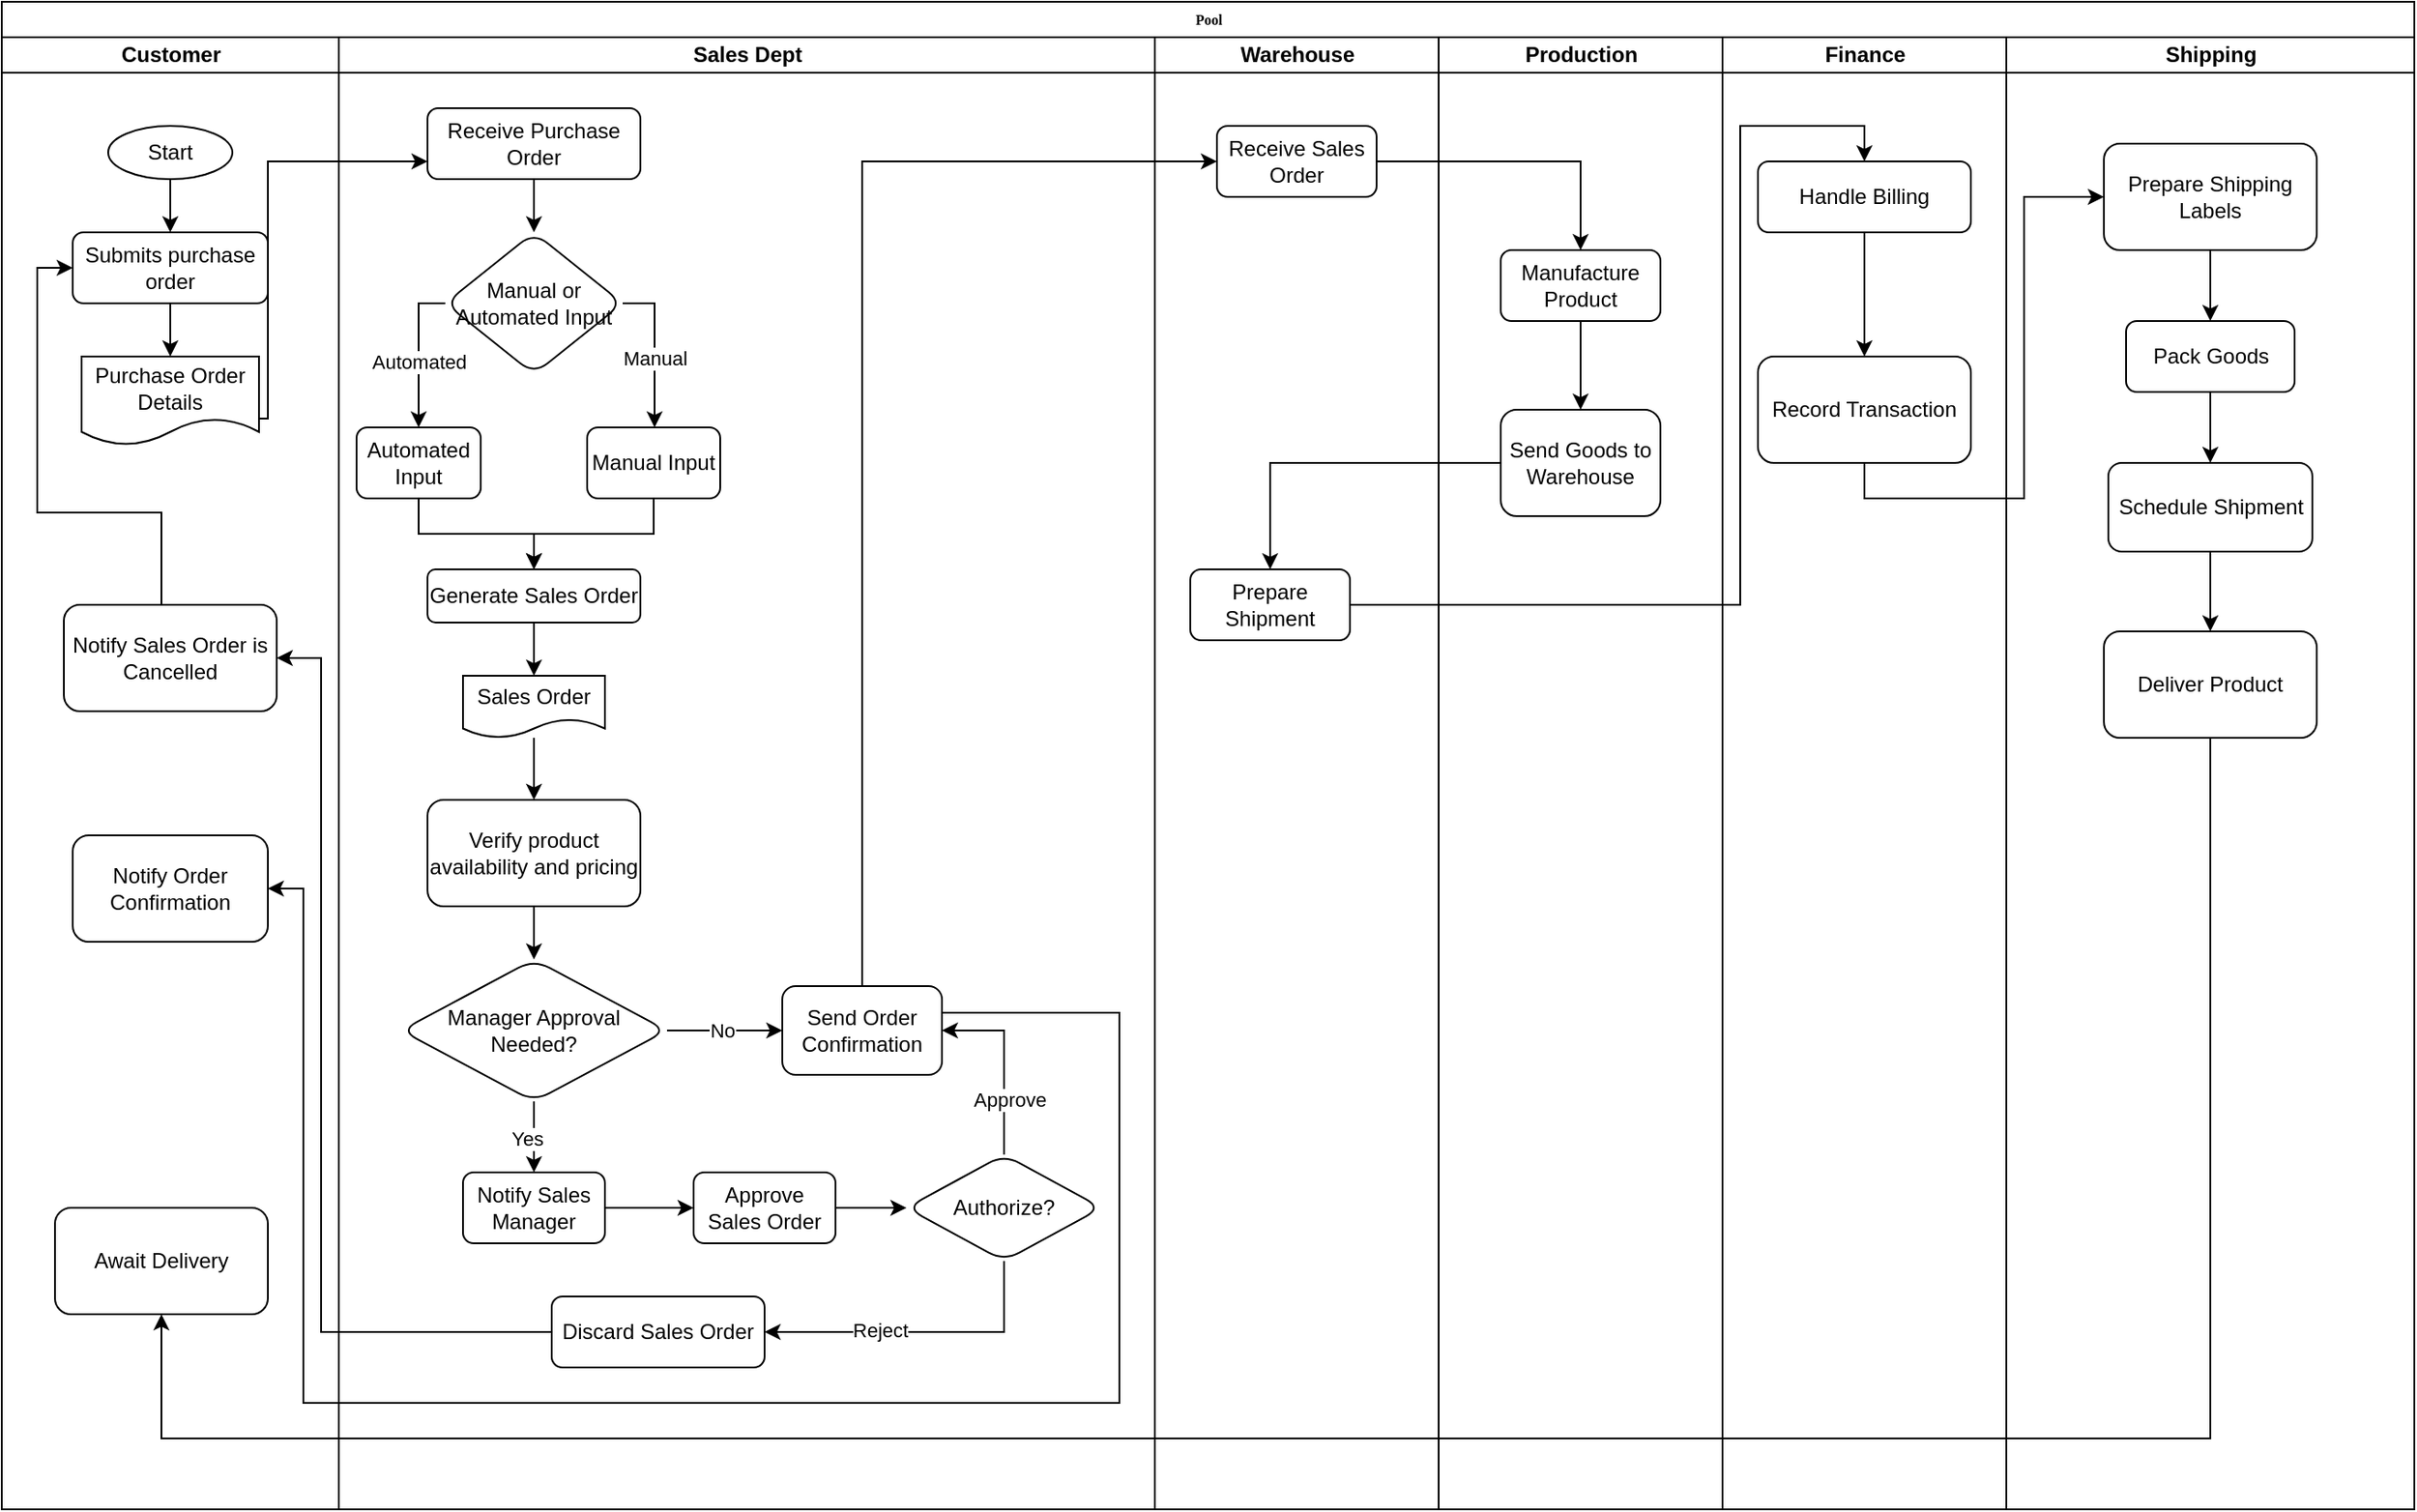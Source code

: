 <mxfile version="24.7.16" pages="2">
  <diagram name="Page-1" id="74e2e168-ea6b-b213-b513-2b3c1d86103e">
    <mxGraphModel dx="620" dy="643" grid="1" gridSize="10" guides="1" tooltips="1" connect="1" arrows="1" fold="1" page="1" pageScale="1" pageWidth="1100" pageHeight="850" background="none" math="0" shadow="0">
      <root>
        <mxCell id="0" />
        <mxCell id="1" parent="0" />
        <mxCell id="77e6c97f196da883-1" value="Pool" style="swimlane;html=1;childLayout=stackLayout;startSize=20;rounded=0;shadow=0;labelBackgroundColor=none;strokeWidth=1;fontFamily=Verdana;fontSize=8;align=center;" parent="1" vertex="1">
          <mxGeometry x="90" y="40" width="1360" height="850" as="geometry" />
        </mxCell>
        <mxCell id="77e6c97f196da883-2" value="Customer" style="swimlane;html=1;startSize=20;" parent="77e6c97f196da883-1" vertex="1">
          <mxGeometry y="20" width="190" height="830" as="geometry">
            <mxRectangle y="20" width="40" height="830" as="alternateBounds" />
          </mxGeometry>
        </mxCell>
        <mxCell id="dxA8F3odwscXsq0UWhuK-2" value="" style="edgeStyle=orthogonalEdgeStyle;rounded=0;orthogonalLoop=1;jettySize=auto;html=1;" parent="77e6c97f196da883-2" source="rgaB3htRBJ5-9n0NGsLe-1" target="dxA8F3odwscXsq0UWhuK-1" edge="1">
          <mxGeometry relative="1" as="geometry" />
        </mxCell>
        <mxCell id="rgaB3htRBJ5-9n0NGsLe-1" value="Start" style="ellipse;whiteSpace=wrap;html=1;" parent="77e6c97f196da883-2" vertex="1">
          <mxGeometry x="60" y="50" width="70" height="30" as="geometry" />
        </mxCell>
        <mxCell id="ZIjQ0YNgkoybc5bCaPH_-2" value="" style="edgeStyle=orthogonalEdgeStyle;rounded=0;orthogonalLoop=1;jettySize=auto;html=1;" edge="1" parent="77e6c97f196da883-2" source="dxA8F3odwscXsq0UWhuK-1" target="ZIjQ0YNgkoybc5bCaPH_-1">
          <mxGeometry relative="1" as="geometry" />
        </mxCell>
        <mxCell id="dxA8F3odwscXsq0UWhuK-1" value="Submits purchase order" style="rounded=1;whiteSpace=wrap;html=1;" parent="77e6c97f196da883-2" vertex="1">
          <mxGeometry x="40" y="110" width="110" height="40" as="geometry" />
        </mxCell>
        <mxCell id="ZIjQ0YNgkoybc5bCaPH_-1" value="Purchase Order Details" style="shape=document;whiteSpace=wrap;html=1;boundedLbl=1;rounded=1;" vertex="1" parent="77e6c97f196da883-2">
          <mxGeometry x="45" y="180" width="100" height="50" as="geometry" />
        </mxCell>
        <mxCell id="ZIjQ0YNgkoybc5bCaPH_-53" style="edgeStyle=orthogonalEdgeStyle;rounded=0;orthogonalLoop=1;jettySize=auto;html=1;entryX=0;entryY=0.5;entryDx=0;entryDy=0;" edge="1" parent="77e6c97f196da883-2" source="ZIjQ0YNgkoybc5bCaPH_-52" target="dxA8F3odwscXsq0UWhuK-1">
          <mxGeometry relative="1" as="geometry">
            <Array as="points">
              <mxPoint x="90" y="268" />
              <mxPoint x="20" y="268" />
              <mxPoint x="20" y="130" />
            </Array>
          </mxGeometry>
        </mxCell>
        <mxCell id="ZIjQ0YNgkoybc5bCaPH_-52" value="Notify Sales Order is Cancelled" style="rounded=1;whiteSpace=wrap;html=1;" vertex="1" parent="77e6c97f196da883-2">
          <mxGeometry x="35" y="320" width="120" height="60" as="geometry" />
        </mxCell>
        <mxCell id="ZIjQ0YNgkoybc5bCaPH_-59" value="Notify Order Confirmation" style="rounded=1;whiteSpace=wrap;html=1;" vertex="1" parent="77e6c97f196da883-2">
          <mxGeometry x="40" y="450" width="110" height="60" as="geometry" />
        </mxCell>
        <mxCell id="KArojgPAiFpBymArpZ0p-23" value="Await Delivery" style="whiteSpace=wrap;html=1;rounded=1;" vertex="1" parent="77e6c97f196da883-2">
          <mxGeometry x="30" y="660" width="120" height="60" as="geometry" />
        </mxCell>
        <mxCell id="77e6c97f196da883-3" value="Sales Dept" style="swimlane;html=1;startSize=20;" parent="77e6c97f196da883-1" vertex="1">
          <mxGeometry x="190" y="20" width="460" height="830" as="geometry" />
        </mxCell>
        <mxCell id="ZIjQ0YNgkoybc5bCaPH_-7" value="" style="edgeStyle=orthogonalEdgeStyle;rounded=0;orthogonalLoop=1;jettySize=auto;html=1;" edge="1" parent="77e6c97f196da883-3" source="ZIjQ0YNgkoybc5bCaPH_-4" target="ZIjQ0YNgkoybc5bCaPH_-6">
          <mxGeometry relative="1" as="geometry" />
        </mxCell>
        <mxCell id="ZIjQ0YNgkoybc5bCaPH_-4" value="Receive Purchase Order" style="rounded=1;whiteSpace=wrap;html=1;" vertex="1" parent="77e6c97f196da883-3">
          <mxGeometry x="50" y="40" width="120" height="40" as="geometry" />
        </mxCell>
        <mxCell id="ZIjQ0YNgkoybc5bCaPH_-9" value="" style="edgeStyle=orthogonalEdgeStyle;rounded=0;orthogonalLoop=1;jettySize=auto;html=1;exitX=1;exitY=0.5;exitDx=0;exitDy=0;" edge="1" parent="77e6c97f196da883-3" source="ZIjQ0YNgkoybc5bCaPH_-6" target="ZIjQ0YNgkoybc5bCaPH_-8">
          <mxGeometry relative="1" as="geometry">
            <Array as="points">
              <mxPoint x="178" y="150" />
            </Array>
          </mxGeometry>
        </mxCell>
        <mxCell id="ZIjQ0YNgkoybc5bCaPH_-10" value="Manual" style="edgeLabel;html=1;align=center;verticalAlign=middle;resizable=0;points=[];" vertex="1" connectable="0" parent="ZIjQ0YNgkoybc5bCaPH_-9">
          <mxGeometry x="0.054" relative="1" as="geometry">
            <mxPoint y="2" as="offset" />
          </mxGeometry>
        </mxCell>
        <mxCell id="ZIjQ0YNgkoybc5bCaPH_-19" style="edgeStyle=orthogonalEdgeStyle;rounded=0;orthogonalLoop=1;jettySize=auto;html=1;entryX=0.5;entryY=0;entryDx=0;entryDy=0;" edge="1" parent="77e6c97f196da883-3" source="ZIjQ0YNgkoybc5bCaPH_-6" target="ZIjQ0YNgkoybc5bCaPH_-20">
          <mxGeometry relative="1" as="geometry">
            <mxPoint x="20" y="230" as="targetPoint" />
            <Array as="points">
              <mxPoint x="45" y="150" />
            </Array>
          </mxGeometry>
        </mxCell>
        <mxCell id="ZIjQ0YNgkoybc5bCaPH_-21" value="Automated" style="edgeLabel;html=1;align=center;verticalAlign=middle;resizable=0;points=[];" vertex="1" connectable="0" parent="ZIjQ0YNgkoybc5bCaPH_-19">
          <mxGeometry x="0.112" relative="1" as="geometry">
            <mxPoint as="offset" />
          </mxGeometry>
        </mxCell>
        <mxCell id="ZIjQ0YNgkoybc5bCaPH_-6" value="Manual or Automated Input" style="rhombus;whiteSpace=wrap;html=1;rounded=1;" vertex="1" parent="77e6c97f196da883-3">
          <mxGeometry x="60" y="110" width="100" height="80" as="geometry" />
        </mxCell>
        <mxCell id="ZIjQ0YNgkoybc5bCaPH_-23" style="edgeStyle=orthogonalEdgeStyle;rounded=0;orthogonalLoop=1;jettySize=auto;html=1;entryX=0.5;entryY=0;entryDx=0;entryDy=0;" edge="1" parent="77e6c97f196da883-3" source="ZIjQ0YNgkoybc5bCaPH_-8" target="ZIjQ0YNgkoybc5bCaPH_-22">
          <mxGeometry relative="1" as="geometry" />
        </mxCell>
        <mxCell id="ZIjQ0YNgkoybc5bCaPH_-8" value="Manual Input" style="whiteSpace=wrap;html=1;rounded=1;" vertex="1" parent="77e6c97f196da883-3">
          <mxGeometry x="140" y="220" width="75" height="40" as="geometry" />
        </mxCell>
        <mxCell id="ZIjQ0YNgkoybc5bCaPH_-24" style="edgeStyle=orthogonalEdgeStyle;rounded=0;orthogonalLoop=1;jettySize=auto;html=1;entryX=0.5;entryY=0;entryDx=0;entryDy=0;" edge="1" parent="77e6c97f196da883-3" source="ZIjQ0YNgkoybc5bCaPH_-20" target="ZIjQ0YNgkoybc5bCaPH_-22">
          <mxGeometry relative="1" as="geometry" />
        </mxCell>
        <mxCell id="ZIjQ0YNgkoybc5bCaPH_-20" value="Automated Input" style="rounded=1;whiteSpace=wrap;html=1;" vertex="1" parent="77e6c97f196da883-3">
          <mxGeometry x="10" y="220" width="70" height="40" as="geometry" />
        </mxCell>
        <mxCell id="ZIjQ0YNgkoybc5bCaPH_-26" value="" style="edgeStyle=orthogonalEdgeStyle;rounded=0;orthogonalLoop=1;jettySize=auto;html=1;" edge="1" parent="77e6c97f196da883-3" source="ZIjQ0YNgkoybc5bCaPH_-22" target="ZIjQ0YNgkoybc5bCaPH_-25">
          <mxGeometry relative="1" as="geometry" />
        </mxCell>
        <mxCell id="ZIjQ0YNgkoybc5bCaPH_-22" value="Generate Sales Order" style="rounded=1;whiteSpace=wrap;html=1;" vertex="1" parent="77e6c97f196da883-3">
          <mxGeometry x="50" y="300" width="120" height="30" as="geometry" />
        </mxCell>
        <mxCell id="ZIjQ0YNgkoybc5bCaPH_-28" value="" style="edgeStyle=orthogonalEdgeStyle;rounded=0;orthogonalLoop=1;jettySize=auto;html=1;" edge="1" parent="77e6c97f196da883-3" source="ZIjQ0YNgkoybc5bCaPH_-25" target="ZIjQ0YNgkoybc5bCaPH_-27">
          <mxGeometry relative="1" as="geometry" />
        </mxCell>
        <mxCell id="ZIjQ0YNgkoybc5bCaPH_-25" value="Sales Order" style="shape=document;whiteSpace=wrap;html=1;boundedLbl=1;rounded=1;" vertex="1" parent="77e6c97f196da883-3">
          <mxGeometry x="70" y="360" width="80" height="35" as="geometry" />
        </mxCell>
        <mxCell id="ZIjQ0YNgkoybc5bCaPH_-32" value="" style="edgeStyle=orthogonalEdgeStyle;rounded=0;orthogonalLoop=1;jettySize=auto;html=1;" edge="1" parent="77e6c97f196da883-3" source="ZIjQ0YNgkoybc5bCaPH_-27" target="ZIjQ0YNgkoybc5bCaPH_-31">
          <mxGeometry relative="1" as="geometry" />
        </mxCell>
        <mxCell id="ZIjQ0YNgkoybc5bCaPH_-27" value="Verify product availability and pricing" style="whiteSpace=wrap;html=1;rounded=1;" vertex="1" parent="77e6c97f196da883-3">
          <mxGeometry x="50" y="430" width="120" height="60" as="geometry" />
        </mxCell>
        <mxCell id="ZIjQ0YNgkoybc5bCaPH_-34" value="" style="edgeStyle=orthogonalEdgeStyle;rounded=0;orthogonalLoop=1;jettySize=auto;html=1;" edge="1" parent="77e6c97f196da883-3" source="ZIjQ0YNgkoybc5bCaPH_-31" target="ZIjQ0YNgkoybc5bCaPH_-33">
          <mxGeometry relative="1" as="geometry" />
        </mxCell>
        <mxCell id="ZIjQ0YNgkoybc5bCaPH_-35" value="No" style="edgeLabel;html=1;align=center;verticalAlign=middle;resizable=0;points=[];" vertex="1" connectable="0" parent="ZIjQ0YNgkoybc5bCaPH_-34">
          <mxGeometry x="-0.04" relative="1" as="geometry">
            <mxPoint as="offset" />
          </mxGeometry>
        </mxCell>
        <mxCell id="ZIjQ0YNgkoybc5bCaPH_-31" value="Manager Approval Needed?" style="rhombus;whiteSpace=wrap;html=1;rounded=1;" vertex="1" parent="77e6c97f196da883-3">
          <mxGeometry x="35" y="520" width="150" height="80" as="geometry" />
        </mxCell>
        <mxCell id="ZIjQ0YNgkoybc5bCaPH_-33" value="Send Order Confirmation" style="whiteSpace=wrap;html=1;rounded=1;" vertex="1" parent="77e6c97f196da883-3">
          <mxGeometry x="250" y="535" width="90" height="50" as="geometry" />
        </mxCell>
        <mxCell id="ZIjQ0YNgkoybc5bCaPH_-37" value="" style="edgeStyle=orthogonalEdgeStyle;rounded=0;orthogonalLoop=1;jettySize=auto;html=1;exitX=0.5;exitY=1;exitDx=0;exitDy=0;" edge="1" parent="77e6c97f196da883-3" source="ZIjQ0YNgkoybc5bCaPH_-31" target="ZIjQ0YNgkoybc5bCaPH_-36">
          <mxGeometry relative="1" as="geometry">
            <mxPoint x="20" y="660" as="sourcePoint" />
          </mxGeometry>
        </mxCell>
        <mxCell id="ZIjQ0YNgkoybc5bCaPH_-38" value="Yes" style="edgeLabel;html=1;align=center;verticalAlign=middle;resizable=0;points=[];" vertex="1" connectable="0" parent="ZIjQ0YNgkoybc5bCaPH_-37">
          <mxGeometry x="0.032" relative="1" as="geometry">
            <mxPoint x="-4" as="offset" />
          </mxGeometry>
        </mxCell>
        <mxCell id="ZIjQ0YNgkoybc5bCaPH_-36" value="Notify Sales Manager" style="whiteSpace=wrap;html=1;rounded=1;" vertex="1" parent="77e6c97f196da883-3">
          <mxGeometry x="70" y="640" width="80" height="40" as="geometry" />
        </mxCell>
        <mxCell id="ZIjQ0YNgkoybc5bCaPH_-40" value="" style="edgeStyle=orthogonalEdgeStyle;rounded=0;orthogonalLoop=1;jettySize=auto;html=1;entryX=0;entryY=0.5;entryDx=0;entryDy=0;" edge="1" parent="77e6c97f196da883-3" source="ZIjQ0YNgkoybc5bCaPH_-36" target="ZIjQ0YNgkoybc5bCaPH_-41">
          <mxGeometry relative="1" as="geometry">
            <mxPoint x="190" y="660" as="targetPoint" />
          </mxGeometry>
        </mxCell>
        <mxCell id="ZIjQ0YNgkoybc5bCaPH_-43" value="" style="edgeStyle=orthogonalEdgeStyle;rounded=0;orthogonalLoop=1;jettySize=auto;html=1;" edge="1" parent="77e6c97f196da883-3" source="ZIjQ0YNgkoybc5bCaPH_-41" target="ZIjQ0YNgkoybc5bCaPH_-42">
          <mxGeometry relative="1" as="geometry" />
        </mxCell>
        <mxCell id="ZIjQ0YNgkoybc5bCaPH_-41" value="Approve Sales Order" style="rounded=1;whiteSpace=wrap;html=1;" vertex="1" parent="77e6c97f196da883-3">
          <mxGeometry x="200" y="640" width="80" height="40" as="geometry" />
        </mxCell>
        <mxCell id="ZIjQ0YNgkoybc5bCaPH_-44" style="edgeStyle=orthogonalEdgeStyle;rounded=0;orthogonalLoop=1;jettySize=auto;html=1;entryX=1;entryY=0.5;entryDx=0;entryDy=0;" edge="1" parent="77e6c97f196da883-3" source="ZIjQ0YNgkoybc5bCaPH_-42" target="ZIjQ0YNgkoybc5bCaPH_-33">
          <mxGeometry relative="1" as="geometry" />
        </mxCell>
        <mxCell id="ZIjQ0YNgkoybc5bCaPH_-45" value="Approve" style="edgeLabel;html=1;align=center;verticalAlign=middle;resizable=0;points=[];" vertex="1" connectable="0" parent="ZIjQ0YNgkoybc5bCaPH_-44">
          <mxGeometry x="-0.413" y="-3" relative="1" as="geometry">
            <mxPoint as="offset" />
          </mxGeometry>
        </mxCell>
        <mxCell id="ZIjQ0YNgkoybc5bCaPH_-48" value="" style="edgeStyle=orthogonalEdgeStyle;rounded=0;orthogonalLoop=1;jettySize=auto;html=1;entryX=1;entryY=0.5;entryDx=0;entryDy=0;" edge="1" parent="77e6c97f196da883-3" source="ZIjQ0YNgkoybc5bCaPH_-42" target="ZIjQ0YNgkoybc5bCaPH_-47">
          <mxGeometry relative="1" as="geometry">
            <Array as="points">
              <mxPoint x="375" y="730" />
            </Array>
          </mxGeometry>
        </mxCell>
        <mxCell id="ZIjQ0YNgkoybc5bCaPH_-49" value="Reject" style="edgeLabel;html=1;align=center;verticalAlign=middle;resizable=0;points=[];" vertex="1" connectable="0" parent="ZIjQ0YNgkoybc5bCaPH_-48">
          <mxGeometry x="0.018" y="-1" relative="1" as="geometry">
            <mxPoint x="-21" as="offset" />
          </mxGeometry>
        </mxCell>
        <mxCell id="ZIjQ0YNgkoybc5bCaPH_-42" value="Authorize?" style="rhombus;whiteSpace=wrap;html=1;rounded=1;" vertex="1" parent="77e6c97f196da883-3">
          <mxGeometry x="320" y="630" width="110" height="60" as="geometry" />
        </mxCell>
        <mxCell id="ZIjQ0YNgkoybc5bCaPH_-47" value="Discard Sales Order" style="whiteSpace=wrap;html=1;rounded=1;" vertex="1" parent="77e6c97f196da883-3">
          <mxGeometry x="120" y="710" width="120" height="40" as="geometry" />
        </mxCell>
        <mxCell id="77e6c97f196da883-4" value="Warehouse" style="swimlane;html=1;startSize=20;" parent="77e6c97f196da883-1" vertex="1">
          <mxGeometry x="650" y="20" width="160" height="830" as="geometry" />
        </mxCell>
        <mxCell id="ZIjQ0YNgkoybc5bCaPH_-56" value="Receive Sales Order" style="whiteSpace=wrap;html=1;rounded=1;" vertex="1" parent="77e6c97f196da883-4">
          <mxGeometry x="35" y="50" width="90" height="40" as="geometry" />
        </mxCell>
        <mxCell id="ZIjQ0YNgkoybc5bCaPH_-64" value="Prepare Shipment" style="whiteSpace=wrap;html=1;rounded=1;" vertex="1" parent="77e6c97f196da883-4">
          <mxGeometry x="20" y="300" width="90" height="40" as="geometry" />
        </mxCell>
        <mxCell id="77e6c97f196da883-5" value="Production" style="swimlane;html=1;startSize=20;" parent="77e6c97f196da883-1" vertex="1">
          <mxGeometry x="810" y="20" width="160" height="830" as="geometry" />
        </mxCell>
        <mxCell id="KArojgPAiFpBymArpZ0p-7" value="" style="edgeStyle=orthogonalEdgeStyle;rounded=0;orthogonalLoop=1;jettySize=auto;html=1;" edge="1" parent="77e6c97f196da883-5" source="KArojgPAiFpBymArpZ0p-1" target="KArojgPAiFpBymArpZ0p-6">
          <mxGeometry relative="1" as="geometry" />
        </mxCell>
        <mxCell id="KArojgPAiFpBymArpZ0p-1" value="Manufacture Product" style="whiteSpace=wrap;html=1;rounded=1;" vertex="1" parent="77e6c97f196da883-5">
          <mxGeometry x="35" y="120" width="90" height="40" as="geometry" />
        </mxCell>
        <mxCell id="KArojgPAiFpBymArpZ0p-6" value="Send Goods to Warehouse" style="whiteSpace=wrap;html=1;rounded=1;" vertex="1" parent="77e6c97f196da883-5">
          <mxGeometry x="35" y="210" width="90" height="60" as="geometry" />
        </mxCell>
        <mxCell id="77e6c97f196da883-6" value="Finance" style="swimlane;html=1;startSize=20;" parent="77e6c97f196da883-1" vertex="1">
          <mxGeometry x="970" y="20" width="160" height="830" as="geometry" />
        </mxCell>
        <mxCell id="KArojgPAiFpBymArpZ0p-13" value="" style="edgeStyle=orthogonalEdgeStyle;rounded=0;orthogonalLoop=1;jettySize=auto;html=1;" edge="1" parent="77e6c97f196da883-6" source="KArojgPAiFpBymArpZ0p-9" target="KArojgPAiFpBymArpZ0p-12">
          <mxGeometry relative="1" as="geometry" />
        </mxCell>
        <mxCell id="KArojgPAiFpBymArpZ0p-9" value="Handle Billing" style="rounded=1;whiteSpace=wrap;html=1;" vertex="1" parent="77e6c97f196da883-6">
          <mxGeometry x="20" y="70" width="120" height="40" as="geometry" />
        </mxCell>
        <mxCell id="KArojgPAiFpBymArpZ0p-12" value="Record Transaction" style="whiteSpace=wrap;html=1;rounded=1;" vertex="1" parent="77e6c97f196da883-6">
          <mxGeometry x="20" y="180" width="120" height="60" as="geometry" />
        </mxCell>
        <mxCell id="77e6c97f196da883-7" value="Shipping" style="swimlane;html=1;startSize=20;" parent="77e6c97f196da883-1" vertex="1">
          <mxGeometry x="1130" y="20" width="230" height="830" as="geometry" />
        </mxCell>
        <mxCell id="KArojgPAiFpBymArpZ0p-17" value="" style="edgeStyle=orthogonalEdgeStyle;rounded=0;orthogonalLoop=1;jettySize=auto;html=1;" edge="1" parent="77e6c97f196da883-7" source="KArojgPAiFpBymArpZ0p-14" target="KArojgPAiFpBymArpZ0p-16">
          <mxGeometry relative="1" as="geometry" />
        </mxCell>
        <mxCell id="KArojgPAiFpBymArpZ0p-14" value="Prepare Shipping Labels" style="whiteSpace=wrap;html=1;rounded=1;" vertex="1" parent="77e6c97f196da883-7">
          <mxGeometry x="55" y="60" width="120" height="60" as="geometry" />
        </mxCell>
        <mxCell id="KArojgPAiFpBymArpZ0p-19" value="" style="edgeStyle=orthogonalEdgeStyle;rounded=0;orthogonalLoop=1;jettySize=auto;html=1;" edge="1" parent="77e6c97f196da883-7" source="KArojgPAiFpBymArpZ0p-16" target="KArojgPAiFpBymArpZ0p-18">
          <mxGeometry relative="1" as="geometry" />
        </mxCell>
        <mxCell id="KArojgPAiFpBymArpZ0p-16" value="Pack Goods" style="whiteSpace=wrap;html=1;rounded=1;" vertex="1" parent="77e6c97f196da883-7">
          <mxGeometry x="67.5" y="160" width="95" height="40" as="geometry" />
        </mxCell>
        <mxCell id="KArojgPAiFpBymArpZ0p-21" value="" style="edgeStyle=orthogonalEdgeStyle;rounded=0;orthogonalLoop=1;jettySize=auto;html=1;" edge="1" parent="77e6c97f196da883-7" source="KArojgPAiFpBymArpZ0p-18" target="KArojgPAiFpBymArpZ0p-20">
          <mxGeometry relative="1" as="geometry" />
        </mxCell>
        <mxCell id="KArojgPAiFpBymArpZ0p-18" value="Schedule Shipment" style="whiteSpace=wrap;html=1;rounded=1;" vertex="1" parent="77e6c97f196da883-7">
          <mxGeometry x="57.5" y="240" width="115" height="50" as="geometry" />
        </mxCell>
        <mxCell id="KArojgPAiFpBymArpZ0p-20" value="Deliver Product" style="whiteSpace=wrap;html=1;rounded=1;" vertex="1" parent="77e6c97f196da883-7">
          <mxGeometry x="55" y="335" width="120" height="60" as="geometry" />
        </mxCell>
        <mxCell id="ZIjQ0YNgkoybc5bCaPH_-5" value="" style="edgeStyle=orthogonalEdgeStyle;rounded=0;orthogonalLoop=1;jettySize=auto;html=1;" edge="1" parent="77e6c97f196da883-1" source="ZIjQ0YNgkoybc5bCaPH_-1" target="ZIjQ0YNgkoybc5bCaPH_-4">
          <mxGeometry relative="1" as="geometry">
            <Array as="points">
              <mxPoint x="150" y="235" />
              <mxPoint x="150" y="90" />
            </Array>
          </mxGeometry>
        </mxCell>
        <mxCell id="ZIjQ0YNgkoybc5bCaPH_-51" style="edgeStyle=orthogonalEdgeStyle;rounded=0;orthogonalLoop=1;jettySize=auto;html=1;" edge="1" parent="77e6c97f196da883-1" source="ZIjQ0YNgkoybc5bCaPH_-47" target="ZIjQ0YNgkoybc5bCaPH_-52">
          <mxGeometry relative="1" as="geometry">
            <mxPoint x="80" y="340" as="targetPoint" />
            <Array as="points">
              <mxPoint x="180" y="750" />
              <mxPoint x="180" y="370" />
            </Array>
          </mxGeometry>
        </mxCell>
        <mxCell id="ZIjQ0YNgkoybc5bCaPH_-58" style="edgeStyle=orthogonalEdgeStyle;rounded=0;orthogonalLoop=1;jettySize=auto;html=1;entryX=1;entryY=0.5;entryDx=0;entryDy=0;" edge="1" parent="77e6c97f196da883-1" source="ZIjQ0YNgkoybc5bCaPH_-33" target="ZIjQ0YNgkoybc5bCaPH_-59">
          <mxGeometry relative="1" as="geometry">
            <mxPoint x="65" y="650" as="targetPoint" />
            <Array as="points">
              <mxPoint x="630" y="570" />
              <mxPoint x="630" y="790" />
              <mxPoint x="170" y="790" />
              <mxPoint x="170" y="500" />
            </Array>
          </mxGeometry>
        </mxCell>
        <mxCell id="ZIjQ0YNgkoybc5bCaPH_-57" value="" style="edgeStyle=orthogonalEdgeStyle;rounded=0;orthogonalLoop=1;jettySize=auto;html=1;" edge="1" parent="77e6c97f196da883-1" source="ZIjQ0YNgkoybc5bCaPH_-33" target="ZIjQ0YNgkoybc5bCaPH_-56">
          <mxGeometry relative="1" as="geometry">
            <Array as="points">
              <mxPoint x="485" y="90" />
            </Array>
          </mxGeometry>
        </mxCell>
        <mxCell id="KArojgPAiFpBymArpZ0p-4" style="edgeStyle=orthogonalEdgeStyle;rounded=0;orthogonalLoop=1;jettySize=auto;html=1;entryX=0.5;entryY=0;entryDx=0;entryDy=0;" edge="1" parent="77e6c97f196da883-1" source="ZIjQ0YNgkoybc5bCaPH_-56" target="KArojgPAiFpBymArpZ0p-1">
          <mxGeometry relative="1" as="geometry" />
        </mxCell>
        <mxCell id="KArojgPAiFpBymArpZ0p-8" style="edgeStyle=orthogonalEdgeStyle;rounded=0;orthogonalLoop=1;jettySize=auto;html=1;entryX=0.5;entryY=0;entryDx=0;entryDy=0;" edge="1" parent="77e6c97f196da883-1" source="KArojgPAiFpBymArpZ0p-6" target="ZIjQ0YNgkoybc5bCaPH_-64">
          <mxGeometry relative="1" as="geometry">
            <mxPoint x="730" y="300" as="targetPoint" />
          </mxGeometry>
        </mxCell>
        <mxCell id="KArojgPAiFpBymArpZ0p-11" style="edgeStyle=orthogonalEdgeStyle;rounded=0;orthogonalLoop=1;jettySize=auto;html=1;entryX=0.5;entryY=0;entryDx=0;entryDy=0;" edge="1" parent="77e6c97f196da883-1" source="ZIjQ0YNgkoybc5bCaPH_-64" target="KArojgPAiFpBymArpZ0p-9">
          <mxGeometry relative="1" as="geometry">
            <Array as="points">
              <mxPoint x="980" y="340" />
              <mxPoint x="980" y="70" />
              <mxPoint x="1050" y="70" />
            </Array>
          </mxGeometry>
        </mxCell>
        <mxCell id="KArojgPAiFpBymArpZ0p-15" value="" style="edgeStyle=orthogonalEdgeStyle;rounded=0;orthogonalLoop=1;jettySize=auto;html=1;" edge="1" parent="77e6c97f196da883-1" source="KArojgPAiFpBymArpZ0p-12" target="KArojgPAiFpBymArpZ0p-14">
          <mxGeometry relative="1" as="geometry">
            <Array as="points">
              <mxPoint x="1050" y="280" />
              <mxPoint x="1140" y="280" />
              <mxPoint x="1140" y="110" />
            </Array>
          </mxGeometry>
        </mxCell>
        <mxCell id="KArojgPAiFpBymArpZ0p-24" value="" style="edgeStyle=orthogonalEdgeStyle;rounded=0;orthogonalLoop=1;jettySize=auto;html=1;" edge="1" parent="77e6c97f196da883-1" source="KArojgPAiFpBymArpZ0p-20" target="KArojgPAiFpBymArpZ0p-23">
          <mxGeometry relative="1" as="geometry">
            <Array as="points">
              <mxPoint x="1245" y="810" />
              <mxPoint x="90" y="810" />
            </Array>
          </mxGeometry>
        </mxCell>
      </root>
    </mxGraphModel>
  </diagram>
  <diagram id="KQr7oWRjSZ6sZKPSd0Yf" name="Page-2">
    <mxGraphModel grid="1" page="1" gridSize="10" guides="1" tooltips="1" connect="1" arrows="1" fold="1" pageScale="1" pageWidth="850" pageHeight="1100" math="0" shadow="0">
      <root>
        <mxCell id="0" />
        <mxCell id="1" parent="0" />
      </root>
    </mxGraphModel>
  </diagram>
</mxfile>
